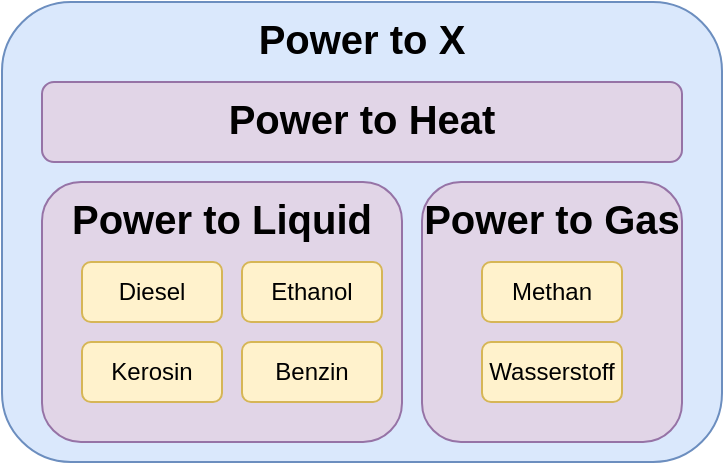 <mxfile version="21.0.2" type="device"><diagram name="Seite-1" id="3BbRJdA6BITyZmkB3_OW"><mxGraphModel dx="1121" dy="624" grid="1" gridSize="10" guides="1" tooltips="1" connect="1" arrows="1" fold="1" page="1" pageScale="1" pageWidth="827" pageHeight="1169" math="0" shadow="0"><root><mxCell id="0"/><mxCell id="1" parent="0"/><mxCell id="0bY4HZ-DP2V9her72nM3-1" value="&lt;font size=&quot;1&quot; style=&quot;&quot;&gt;&lt;b style=&quot;font-size: 20px;&quot;&gt;Power to X&lt;/b&gt;&lt;/font&gt;" style="rounded=1;whiteSpace=wrap;html=1;fillColor=#dae8fc;strokeColor=#6c8ebf;align=center;verticalAlign=top;" vertex="1" parent="1"><mxGeometry x="110" y="210" width="360" height="230" as="geometry"/></mxCell><mxCell id="0bY4HZ-DP2V9her72nM3-11" value="&lt;font style=&quot;font-size: 20px;&quot;&gt;&lt;b&gt;Power to Heat&lt;/b&gt;&lt;/font&gt;" style="rounded=1;whiteSpace=wrap;html=1;fillColor=#e1d5e7;strokeColor=#9673a6;verticalAlign=top;" vertex="1" parent="1"><mxGeometry x="130" y="250" width="320" height="40" as="geometry"/></mxCell><mxCell id="0bY4HZ-DP2V9her72nM3-2" value="&lt;font style=&quot;font-size: 20px;&quot;&gt;&lt;b&gt;Power to Gas&lt;/b&gt;&lt;/font&gt;" style="rounded=1;whiteSpace=wrap;html=1;fillColor=#e1d5e7;strokeColor=#9673a6;verticalAlign=top;" vertex="1" parent="1"><mxGeometry x="320" y="300" width="130" height="130" as="geometry"/></mxCell><mxCell id="0bY4HZ-DP2V9her72nM3-12" value="&lt;font style=&quot;font-size: 20px;&quot;&gt;&lt;b&gt;Power to Liquid&lt;/b&gt;&lt;/font&gt;" style="rounded=1;whiteSpace=wrap;html=1;fillColor=#e1d5e7;strokeColor=#9673a6;verticalAlign=top;" vertex="1" parent="1"><mxGeometry x="130" y="300" width="180" height="130" as="geometry"/></mxCell><mxCell id="0bY4HZ-DP2V9her72nM3-8" value="Methan" style="rounded=1;whiteSpace=wrap;html=1;fillColor=#fff2cc;strokeColor=#d6b656;" vertex="1" parent="1"><mxGeometry x="350" y="340" width="70" height="30" as="geometry"/></mxCell><mxCell id="0bY4HZ-DP2V9her72nM3-6" value="Wasserstoff" style="rounded=1;whiteSpace=wrap;html=1;fillColor=#fff2cc;strokeColor=#d6b656;" vertex="1" parent="1"><mxGeometry x="350" y="380" width="70" height="30" as="geometry"/></mxCell><mxCell id="0bY4HZ-DP2V9her72nM3-5" value="Benzin" style="rounded=1;whiteSpace=wrap;html=1;fillColor=#fff2cc;strokeColor=#d6b656;" vertex="1" parent="1"><mxGeometry x="230" y="380" width="70" height="30" as="geometry"/></mxCell><mxCell id="0bY4HZ-DP2V9her72nM3-4" value="Diesel" style="rounded=1;whiteSpace=wrap;html=1;fillColor=#fff2cc;strokeColor=#d6b656;" vertex="1" parent="1"><mxGeometry x="150" y="340" width="70" height="30" as="geometry"/></mxCell><mxCell id="0bY4HZ-DP2V9her72nM3-9" value="Kerosin" style="rounded=1;whiteSpace=wrap;html=1;fillColor=#fff2cc;strokeColor=#d6b656;" vertex="1" parent="1"><mxGeometry x="150" y="380" width="70" height="30" as="geometry"/></mxCell><mxCell id="0bY4HZ-DP2V9her72nM3-15" value="Ethanol" style="rounded=1;whiteSpace=wrap;html=1;fillColor=#fff2cc;strokeColor=#d6b656;" vertex="1" parent="1"><mxGeometry x="230" y="340" width="70" height="30" as="geometry"/></mxCell></root></mxGraphModel></diagram></mxfile>
